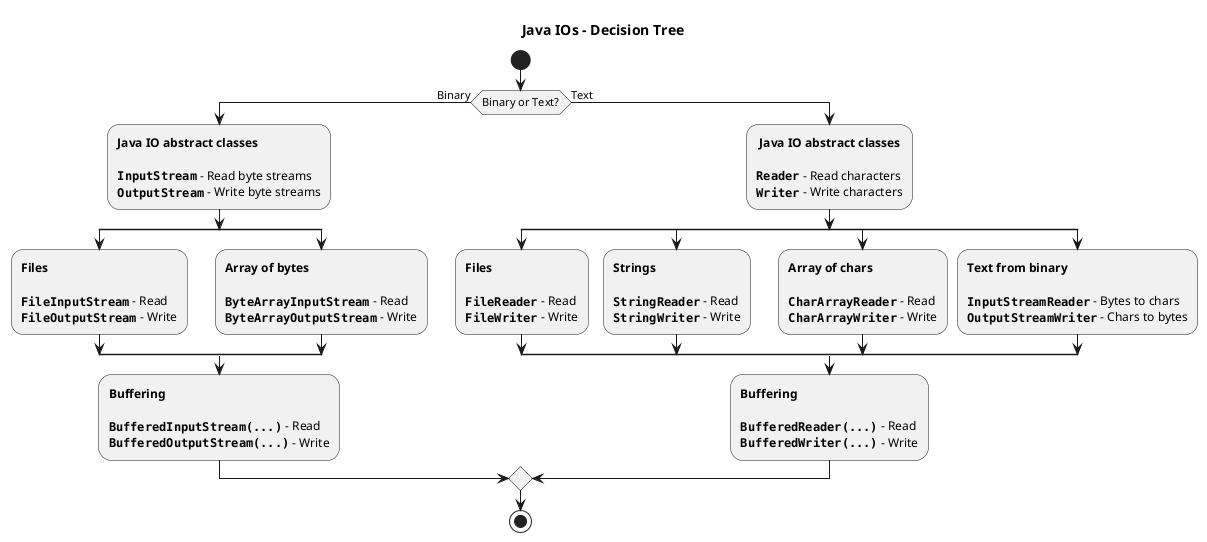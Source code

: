 @startuml java-ios-decision-tree
skinparam boxPadding 100
skinparam maxMessageSize 150
skinparam noteTextAlignment center
skinparam sequenceMessageAlign direction
skinparam wrapWidth 250

title "Java IOs - Decision Tree"

start

if (Binary or Text?) then (Binary)
  :**Java IO abstract classes**

  **""InputStream""** - Read byte streams
  **""OutputStream""** - Write byte streams;

  split
    :**Files**

    **""FileInputStream""** - Read
    **""FileOutputStream""** - Write;
  split again
    :**Array of bytes**

    **""ByteArrayInputStream""** - Read
    **""ByteArrayOutputStream""** - Write;
  end split

  :**Buffering**

  **""BufferedInputStream(...)""** - Read
  **""BufferedOutputStream(...)""** - Write;

else (Text)
  : **Java IO abstract classes**

  **""Reader""** - Read characters
  **""Writer""** - Write characters;

  split
    :**Files**

    **""FileReader""** - Read
    **""FileWriter""** - Write;

  split again
    :**Strings**

    **""StringReader""** - Read
    **""StringWriter""** - Write;
  split again
    :**Array of chars**

    **""CharArrayReader""** - Read
    **""CharArrayWriter""** - Write;
  split again
    :**Text from binary**

    **""InputStreamReader""** - Bytes to chars
    **""OutputStreamWriter""** - Chars to bytes;
  end split

  :**Buffering**

  **""BufferedReader(...)""** - Read
  **""BufferedWriter(...)""** - Write;

endif
stop
@enduml
